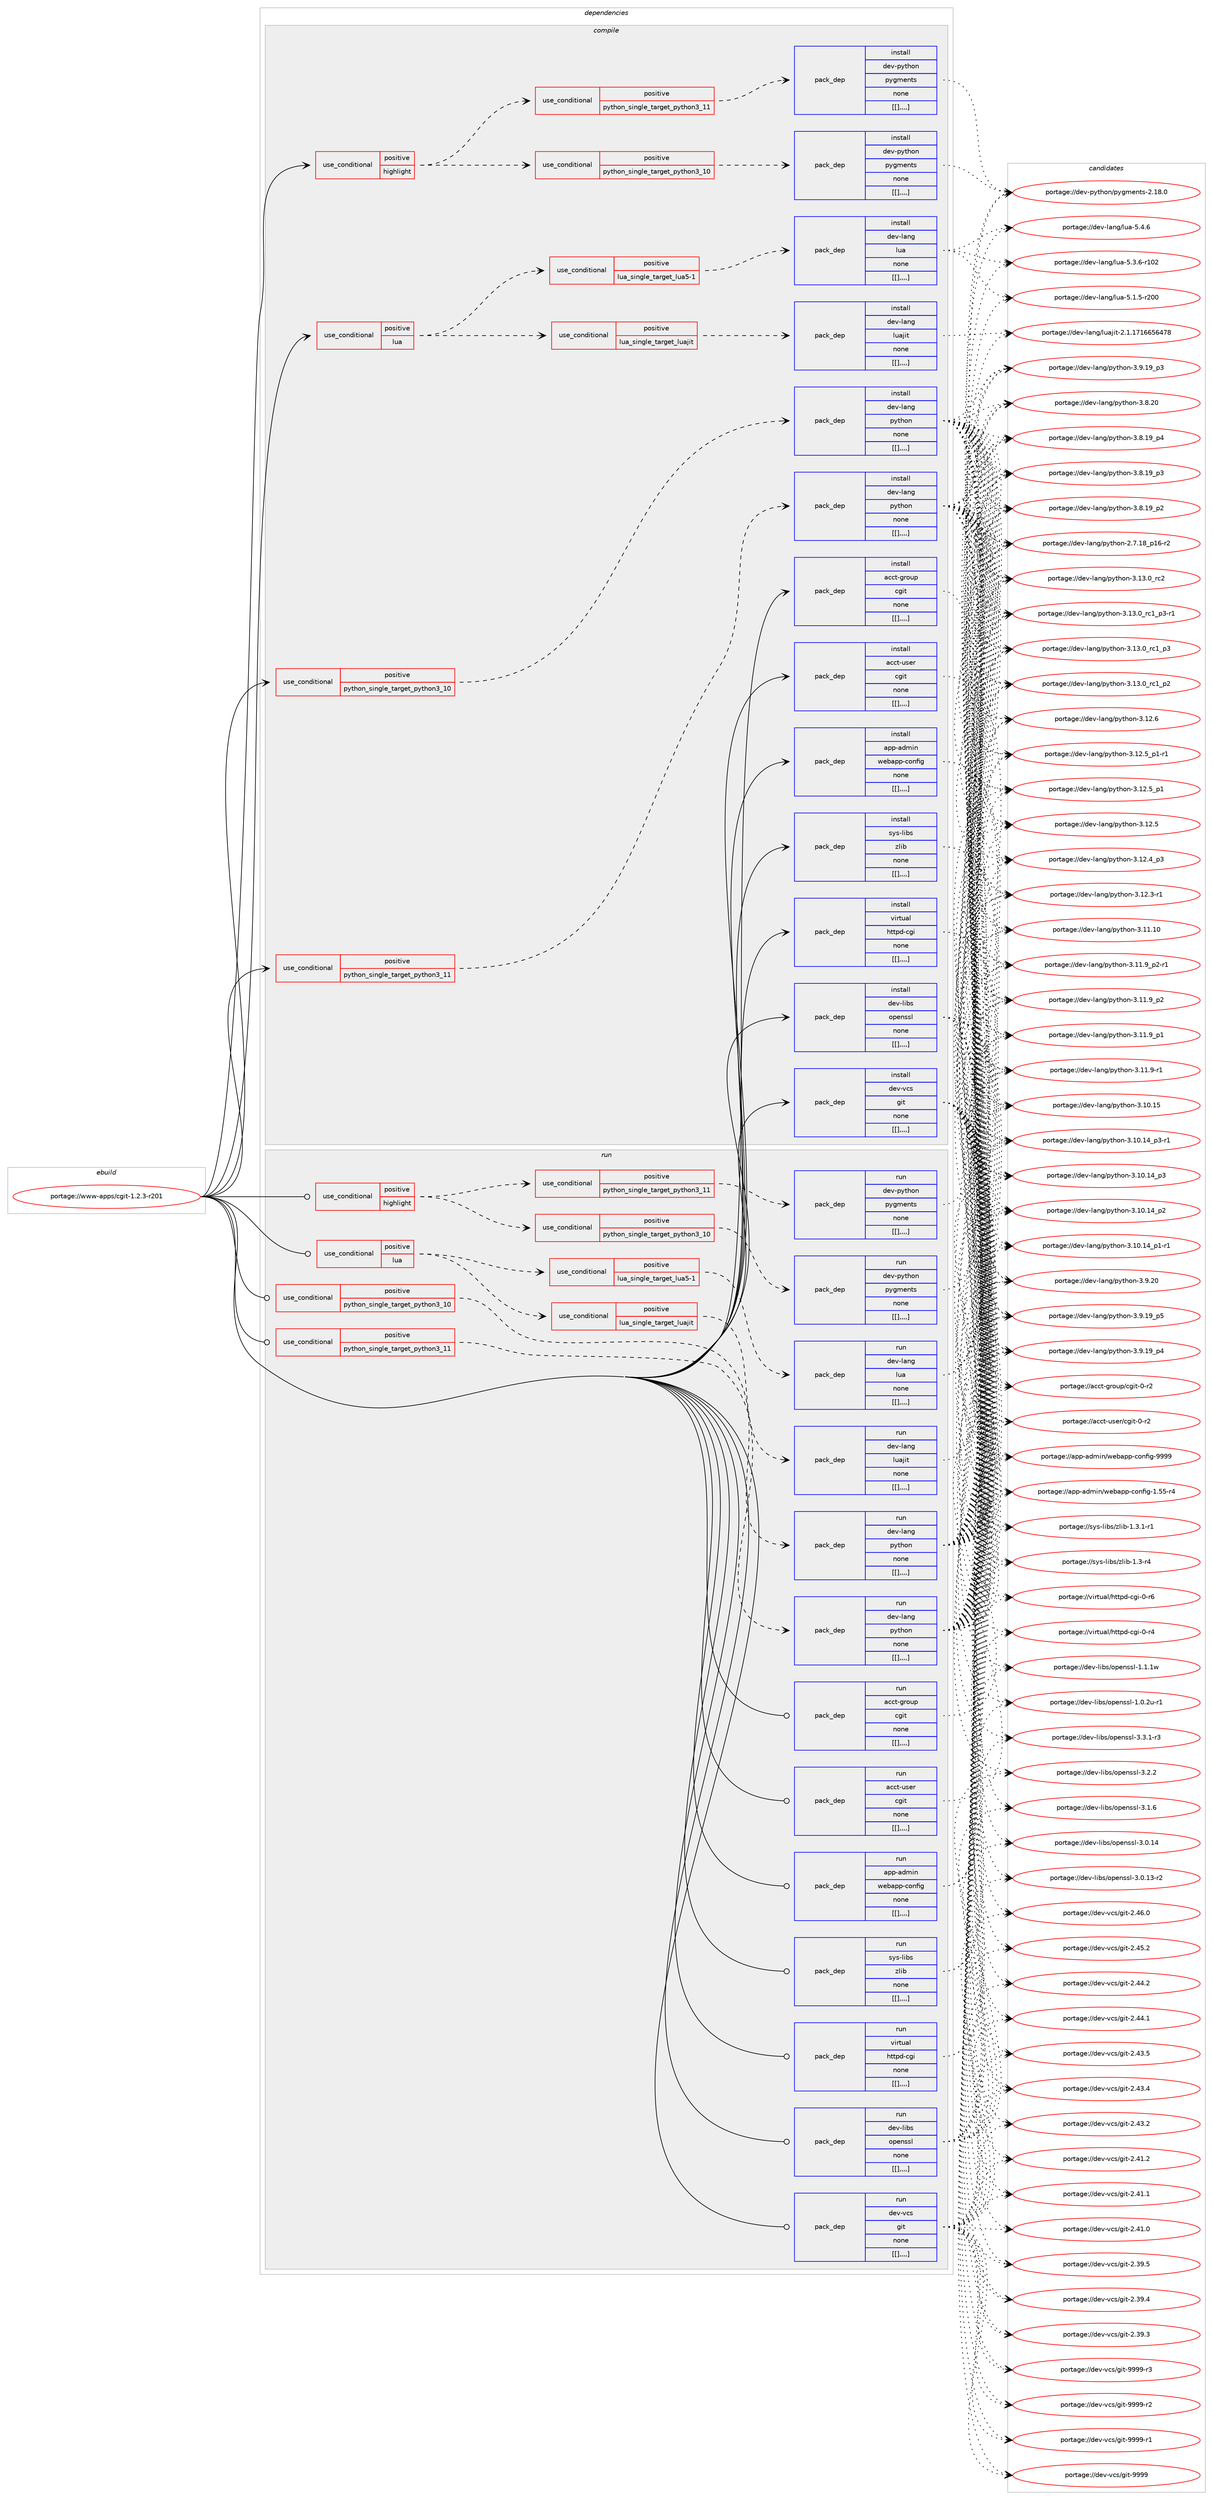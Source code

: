 digraph prolog {

# *************
# Graph options
# *************

newrank=true;
concentrate=true;
compound=true;
graph [rankdir=LR,fontname=Helvetica,fontsize=10,ranksep=1.5];#, ranksep=2.5, nodesep=0.2];
edge  [arrowhead=vee];
node  [fontname=Helvetica,fontsize=10];

# **********
# The ebuild
# **********

subgraph cluster_leftcol {
color=gray;
label=<<i>ebuild</i>>;
id [label="portage://www-apps/cgit-1.2.3-r201", color=red, width=4, href="../www-apps/cgit-1.2.3-r201.svg"];
}

# ****************
# The dependencies
# ****************

subgraph cluster_midcol {
color=gray;
label=<<i>dependencies</i>>;
subgraph cluster_compile {
fillcolor="#eeeeee";
style=filled;
label=<<i>compile</i>>;
subgraph cond123656 {
dependency464553 [label=<<TABLE BORDER="0" CELLBORDER="1" CELLSPACING="0" CELLPADDING="4"><TR><TD ROWSPAN="3" CELLPADDING="10">use_conditional</TD></TR><TR><TD>positive</TD></TR><TR><TD>highlight</TD></TR></TABLE>>, shape=none, color=red];
subgraph cond123657 {
dependency464554 [label=<<TABLE BORDER="0" CELLBORDER="1" CELLSPACING="0" CELLPADDING="4"><TR><TD ROWSPAN="3" CELLPADDING="10">use_conditional</TD></TR><TR><TD>positive</TD></TR><TR><TD>python_single_target_python3_10</TD></TR></TABLE>>, shape=none, color=red];
subgraph pack337523 {
dependency464555 [label=<<TABLE BORDER="0" CELLBORDER="1" CELLSPACING="0" CELLPADDING="4" WIDTH="220"><TR><TD ROWSPAN="6" CELLPADDING="30">pack_dep</TD></TR><TR><TD WIDTH="110">install</TD></TR><TR><TD>dev-python</TD></TR><TR><TD>pygments</TD></TR><TR><TD>none</TD></TR><TR><TD>[[],,,,]</TD></TR></TABLE>>, shape=none, color=blue];
}
dependency464554:e -> dependency464555:w [weight=20,style="dashed",arrowhead="vee"];
}
dependency464553:e -> dependency464554:w [weight=20,style="dashed",arrowhead="vee"];
subgraph cond123658 {
dependency464556 [label=<<TABLE BORDER="0" CELLBORDER="1" CELLSPACING="0" CELLPADDING="4"><TR><TD ROWSPAN="3" CELLPADDING="10">use_conditional</TD></TR><TR><TD>positive</TD></TR><TR><TD>python_single_target_python3_11</TD></TR></TABLE>>, shape=none, color=red];
subgraph pack337524 {
dependency464557 [label=<<TABLE BORDER="0" CELLBORDER="1" CELLSPACING="0" CELLPADDING="4" WIDTH="220"><TR><TD ROWSPAN="6" CELLPADDING="30">pack_dep</TD></TR><TR><TD WIDTH="110">install</TD></TR><TR><TD>dev-python</TD></TR><TR><TD>pygments</TD></TR><TR><TD>none</TD></TR><TR><TD>[[],,,,]</TD></TR></TABLE>>, shape=none, color=blue];
}
dependency464556:e -> dependency464557:w [weight=20,style="dashed",arrowhead="vee"];
}
dependency464553:e -> dependency464556:w [weight=20,style="dashed",arrowhead="vee"];
}
id:e -> dependency464553:w [weight=20,style="solid",arrowhead="vee"];
subgraph cond123659 {
dependency464558 [label=<<TABLE BORDER="0" CELLBORDER="1" CELLSPACING="0" CELLPADDING="4"><TR><TD ROWSPAN="3" CELLPADDING="10">use_conditional</TD></TR><TR><TD>positive</TD></TR><TR><TD>lua</TD></TR></TABLE>>, shape=none, color=red];
subgraph cond123660 {
dependency464559 [label=<<TABLE BORDER="0" CELLBORDER="1" CELLSPACING="0" CELLPADDING="4"><TR><TD ROWSPAN="3" CELLPADDING="10">use_conditional</TD></TR><TR><TD>positive</TD></TR><TR><TD>lua_single_target_luajit</TD></TR></TABLE>>, shape=none, color=red];
subgraph pack337525 {
dependency464560 [label=<<TABLE BORDER="0" CELLBORDER="1" CELLSPACING="0" CELLPADDING="4" WIDTH="220"><TR><TD ROWSPAN="6" CELLPADDING="30">pack_dep</TD></TR><TR><TD WIDTH="110">install</TD></TR><TR><TD>dev-lang</TD></TR><TR><TD>luajit</TD></TR><TR><TD>none</TD></TR><TR><TD>[[],,,,]</TD></TR></TABLE>>, shape=none, color=blue];
}
dependency464559:e -> dependency464560:w [weight=20,style="dashed",arrowhead="vee"];
}
dependency464558:e -> dependency464559:w [weight=20,style="dashed",arrowhead="vee"];
subgraph cond123661 {
dependency464561 [label=<<TABLE BORDER="0" CELLBORDER="1" CELLSPACING="0" CELLPADDING="4"><TR><TD ROWSPAN="3" CELLPADDING="10">use_conditional</TD></TR><TR><TD>positive</TD></TR><TR><TD>lua_single_target_lua5-1</TD></TR></TABLE>>, shape=none, color=red];
subgraph pack337526 {
dependency464562 [label=<<TABLE BORDER="0" CELLBORDER="1" CELLSPACING="0" CELLPADDING="4" WIDTH="220"><TR><TD ROWSPAN="6" CELLPADDING="30">pack_dep</TD></TR><TR><TD WIDTH="110">install</TD></TR><TR><TD>dev-lang</TD></TR><TR><TD>lua</TD></TR><TR><TD>none</TD></TR><TR><TD>[[],,,,]</TD></TR></TABLE>>, shape=none, color=blue];
}
dependency464561:e -> dependency464562:w [weight=20,style="dashed",arrowhead="vee"];
}
dependency464558:e -> dependency464561:w [weight=20,style="dashed",arrowhead="vee"];
}
id:e -> dependency464558:w [weight=20,style="solid",arrowhead="vee"];
subgraph cond123662 {
dependency464563 [label=<<TABLE BORDER="0" CELLBORDER="1" CELLSPACING="0" CELLPADDING="4"><TR><TD ROWSPAN="3" CELLPADDING="10">use_conditional</TD></TR><TR><TD>positive</TD></TR><TR><TD>python_single_target_python3_10</TD></TR></TABLE>>, shape=none, color=red];
subgraph pack337527 {
dependency464564 [label=<<TABLE BORDER="0" CELLBORDER="1" CELLSPACING="0" CELLPADDING="4" WIDTH="220"><TR><TD ROWSPAN="6" CELLPADDING="30">pack_dep</TD></TR><TR><TD WIDTH="110">install</TD></TR><TR><TD>dev-lang</TD></TR><TR><TD>python</TD></TR><TR><TD>none</TD></TR><TR><TD>[[],,,,]</TD></TR></TABLE>>, shape=none, color=blue];
}
dependency464563:e -> dependency464564:w [weight=20,style="dashed",arrowhead="vee"];
}
id:e -> dependency464563:w [weight=20,style="solid",arrowhead="vee"];
subgraph cond123663 {
dependency464565 [label=<<TABLE BORDER="0" CELLBORDER="1" CELLSPACING="0" CELLPADDING="4"><TR><TD ROWSPAN="3" CELLPADDING="10">use_conditional</TD></TR><TR><TD>positive</TD></TR><TR><TD>python_single_target_python3_11</TD></TR></TABLE>>, shape=none, color=red];
subgraph pack337528 {
dependency464566 [label=<<TABLE BORDER="0" CELLBORDER="1" CELLSPACING="0" CELLPADDING="4" WIDTH="220"><TR><TD ROWSPAN="6" CELLPADDING="30">pack_dep</TD></TR><TR><TD WIDTH="110">install</TD></TR><TR><TD>dev-lang</TD></TR><TR><TD>python</TD></TR><TR><TD>none</TD></TR><TR><TD>[[],,,,]</TD></TR></TABLE>>, shape=none, color=blue];
}
dependency464565:e -> dependency464566:w [weight=20,style="dashed",arrowhead="vee"];
}
id:e -> dependency464565:w [weight=20,style="solid",arrowhead="vee"];
subgraph pack337529 {
dependency464567 [label=<<TABLE BORDER="0" CELLBORDER="1" CELLSPACING="0" CELLPADDING="4" WIDTH="220"><TR><TD ROWSPAN="6" CELLPADDING="30">pack_dep</TD></TR><TR><TD WIDTH="110">install</TD></TR><TR><TD>acct-group</TD></TR><TR><TD>cgit</TD></TR><TR><TD>none</TD></TR><TR><TD>[[],,,,]</TD></TR></TABLE>>, shape=none, color=blue];
}
id:e -> dependency464567:w [weight=20,style="solid",arrowhead="vee"];
subgraph pack337530 {
dependency464568 [label=<<TABLE BORDER="0" CELLBORDER="1" CELLSPACING="0" CELLPADDING="4" WIDTH="220"><TR><TD ROWSPAN="6" CELLPADDING="30">pack_dep</TD></TR><TR><TD WIDTH="110">install</TD></TR><TR><TD>acct-user</TD></TR><TR><TD>cgit</TD></TR><TR><TD>none</TD></TR><TR><TD>[[],,,,]</TD></TR></TABLE>>, shape=none, color=blue];
}
id:e -> dependency464568:w [weight=20,style="solid",arrowhead="vee"];
subgraph pack337531 {
dependency464569 [label=<<TABLE BORDER="0" CELLBORDER="1" CELLSPACING="0" CELLPADDING="4" WIDTH="220"><TR><TD ROWSPAN="6" CELLPADDING="30">pack_dep</TD></TR><TR><TD WIDTH="110">install</TD></TR><TR><TD>app-admin</TD></TR><TR><TD>webapp-config</TD></TR><TR><TD>none</TD></TR><TR><TD>[[],,,,]</TD></TR></TABLE>>, shape=none, color=blue];
}
id:e -> dependency464569:w [weight=20,style="solid",arrowhead="vee"];
subgraph pack337532 {
dependency464570 [label=<<TABLE BORDER="0" CELLBORDER="1" CELLSPACING="0" CELLPADDING="4" WIDTH="220"><TR><TD ROWSPAN="6" CELLPADDING="30">pack_dep</TD></TR><TR><TD WIDTH="110">install</TD></TR><TR><TD>dev-libs</TD></TR><TR><TD>openssl</TD></TR><TR><TD>none</TD></TR><TR><TD>[[],,,,]</TD></TR></TABLE>>, shape=none, color=blue];
}
id:e -> dependency464570:w [weight=20,style="solid",arrowhead="vee"];
subgraph pack337533 {
dependency464571 [label=<<TABLE BORDER="0" CELLBORDER="1" CELLSPACING="0" CELLPADDING="4" WIDTH="220"><TR><TD ROWSPAN="6" CELLPADDING="30">pack_dep</TD></TR><TR><TD WIDTH="110">install</TD></TR><TR><TD>dev-vcs</TD></TR><TR><TD>git</TD></TR><TR><TD>none</TD></TR><TR><TD>[[],,,,]</TD></TR></TABLE>>, shape=none, color=blue];
}
id:e -> dependency464571:w [weight=20,style="solid",arrowhead="vee"];
subgraph pack337534 {
dependency464572 [label=<<TABLE BORDER="0" CELLBORDER="1" CELLSPACING="0" CELLPADDING="4" WIDTH="220"><TR><TD ROWSPAN="6" CELLPADDING="30">pack_dep</TD></TR><TR><TD WIDTH="110">install</TD></TR><TR><TD>sys-libs</TD></TR><TR><TD>zlib</TD></TR><TR><TD>none</TD></TR><TR><TD>[[],,,,]</TD></TR></TABLE>>, shape=none, color=blue];
}
id:e -> dependency464572:w [weight=20,style="solid",arrowhead="vee"];
subgraph pack337535 {
dependency464573 [label=<<TABLE BORDER="0" CELLBORDER="1" CELLSPACING="0" CELLPADDING="4" WIDTH="220"><TR><TD ROWSPAN="6" CELLPADDING="30">pack_dep</TD></TR><TR><TD WIDTH="110">install</TD></TR><TR><TD>virtual</TD></TR><TR><TD>httpd-cgi</TD></TR><TR><TD>none</TD></TR><TR><TD>[[],,,,]</TD></TR></TABLE>>, shape=none, color=blue];
}
id:e -> dependency464573:w [weight=20,style="solid",arrowhead="vee"];
}
subgraph cluster_compileandrun {
fillcolor="#eeeeee";
style=filled;
label=<<i>compile and run</i>>;
}
subgraph cluster_run {
fillcolor="#eeeeee";
style=filled;
label=<<i>run</i>>;
subgraph cond123664 {
dependency464574 [label=<<TABLE BORDER="0" CELLBORDER="1" CELLSPACING="0" CELLPADDING="4"><TR><TD ROWSPAN="3" CELLPADDING="10">use_conditional</TD></TR><TR><TD>positive</TD></TR><TR><TD>highlight</TD></TR></TABLE>>, shape=none, color=red];
subgraph cond123665 {
dependency464575 [label=<<TABLE BORDER="0" CELLBORDER="1" CELLSPACING="0" CELLPADDING="4"><TR><TD ROWSPAN="3" CELLPADDING="10">use_conditional</TD></TR><TR><TD>positive</TD></TR><TR><TD>python_single_target_python3_10</TD></TR></TABLE>>, shape=none, color=red];
subgraph pack337536 {
dependency464576 [label=<<TABLE BORDER="0" CELLBORDER="1" CELLSPACING="0" CELLPADDING="4" WIDTH="220"><TR><TD ROWSPAN="6" CELLPADDING="30">pack_dep</TD></TR><TR><TD WIDTH="110">run</TD></TR><TR><TD>dev-python</TD></TR><TR><TD>pygments</TD></TR><TR><TD>none</TD></TR><TR><TD>[[],,,,]</TD></TR></TABLE>>, shape=none, color=blue];
}
dependency464575:e -> dependency464576:w [weight=20,style="dashed",arrowhead="vee"];
}
dependency464574:e -> dependency464575:w [weight=20,style="dashed",arrowhead="vee"];
subgraph cond123666 {
dependency464577 [label=<<TABLE BORDER="0" CELLBORDER="1" CELLSPACING="0" CELLPADDING="4"><TR><TD ROWSPAN="3" CELLPADDING="10">use_conditional</TD></TR><TR><TD>positive</TD></TR><TR><TD>python_single_target_python3_11</TD></TR></TABLE>>, shape=none, color=red];
subgraph pack337537 {
dependency464578 [label=<<TABLE BORDER="0" CELLBORDER="1" CELLSPACING="0" CELLPADDING="4" WIDTH="220"><TR><TD ROWSPAN="6" CELLPADDING="30">pack_dep</TD></TR><TR><TD WIDTH="110">run</TD></TR><TR><TD>dev-python</TD></TR><TR><TD>pygments</TD></TR><TR><TD>none</TD></TR><TR><TD>[[],,,,]</TD></TR></TABLE>>, shape=none, color=blue];
}
dependency464577:e -> dependency464578:w [weight=20,style="dashed",arrowhead="vee"];
}
dependency464574:e -> dependency464577:w [weight=20,style="dashed",arrowhead="vee"];
}
id:e -> dependency464574:w [weight=20,style="solid",arrowhead="odot"];
subgraph cond123667 {
dependency464579 [label=<<TABLE BORDER="0" CELLBORDER="1" CELLSPACING="0" CELLPADDING="4"><TR><TD ROWSPAN="3" CELLPADDING="10">use_conditional</TD></TR><TR><TD>positive</TD></TR><TR><TD>lua</TD></TR></TABLE>>, shape=none, color=red];
subgraph cond123668 {
dependency464580 [label=<<TABLE BORDER="0" CELLBORDER="1" CELLSPACING="0" CELLPADDING="4"><TR><TD ROWSPAN="3" CELLPADDING="10">use_conditional</TD></TR><TR><TD>positive</TD></TR><TR><TD>lua_single_target_luajit</TD></TR></TABLE>>, shape=none, color=red];
subgraph pack337538 {
dependency464581 [label=<<TABLE BORDER="0" CELLBORDER="1" CELLSPACING="0" CELLPADDING="4" WIDTH="220"><TR><TD ROWSPAN="6" CELLPADDING="30">pack_dep</TD></TR><TR><TD WIDTH="110">run</TD></TR><TR><TD>dev-lang</TD></TR><TR><TD>luajit</TD></TR><TR><TD>none</TD></TR><TR><TD>[[],,,,]</TD></TR></TABLE>>, shape=none, color=blue];
}
dependency464580:e -> dependency464581:w [weight=20,style="dashed",arrowhead="vee"];
}
dependency464579:e -> dependency464580:w [weight=20,style="dashed",arrowhead="vee"];
subgraph cond123669 {
dependency464582 [label=<<TABLE BORDER="0" CELLBORDER="1" CELLSPACING="0" CELLPADDING="4"><TR><TD ROWSPAN="3" CELLPADDING="10">use_conditional</TD></TR><TR><TD>positive</TD></TR><TR><TD>lua_single_target_lua5-1</TD></TR></TABLE>>, shape=none, color=red];
subgraph pack337539 {
dependency464583 [label=<<TABLE BORDER="0" CELLBORDER="1" CELLSPACING="0" CELLPADDING="4" WIDTH="220"><TR><TD ROWSPAN="6" CELLPADDING="30">pack_dep</TD></TR><TR><TD WIDTH="110">run</TD></TR><TR><TD>dev-lang</TD></TR><TR><TD>lua</TD></TR><TR><TD>none</TD></TR><TR><TD>[[],,,,]</TD></TR></TABLE>>, shape=none, color=blue];
}
dependency464582:e -> dependency464583:w [weight=20,style="dashed",arrowhead="vee"];
}
dependency464579:e -> dependency464582:w [weight=20,style="dashed",arrowhead="vee"];
}
id:e -> dependency464579:w [weight=20,style="solid",arrowhead="odot"];
subgraph cond123670 {
dependency464584 [label=<<TABLE BORDER="0" CELLBORDER="1" CELLSPACING="0" CELLPADDING="4"><TR><TD ROWSPAN="3" CELLPADDING="10">use_conditional</TD></TR><TR><TD>positive</TD></TR><TR><TD>python_single_target_python3_10</TD></TR></TABLE>>, shape=none, color=red];
subgraph pack337540 {
dependency464585 [label=<<TABLE BORDER="0" CELLBORDER="1" CELLSPACING="0" CELLPADDING="4" WIDTH="220"><TR><TD ROWSPAN="6" CELLPADDING="30">pack_dep</TD></TR><TR><TD WIDTH="110">run</TD></TR><TR><TD>dev-lang</TD></TR><TR><TD>python</TD></TR><TR><TD>none</TD></TR><TR><TD>[[],,,,]</TD></TR></TABLE>>, shape=none, color=blue];
}
dependency464584:e -> dependency464585:w [weight=20,style="dashed",arrowhead="vee"];
}
id:e -> dependency464584:w [weight=20,style="solid",arrowhead="odot"];
subgraph cond123671 {
dependency464586 [label=<<TABLE BORDER="0" CELLBORDER="1" CELLSPACING="0" CELLPADDING="4"><TR><TD ROWSPAN="3" CELLPADDING="10">use_conditional</TD></TR><TR><TD>positive</TD></TR><TR><TD>python_single_target_python3_11</TD></TR></TABLE>>, shape=none, color=red];
subgraph pack337541 {
dependency464587 [label=<<TABLE BORDER="0" CELLBORDER="1" CELLSPACING="0" CELLPADDING="4" WIDTH="220"><TR><TD ROWSPAN="6" CELLPADDING="30">pack_dep</TD></TR><TR><TD WIDTH="110">run</TD></TR><TR><TD>dev-lang</TD></TR><TR><TD>python</TD></TR><TR><TD>none</TD></TR><TR><TD>[[],,,,]</TD></TR></TABLE>>, shape=none, color=blue];
}
dependency464586:e -> dependency464587:w [weight=20,style="dashed",arrowhead="vee"];
}
id:e -> dependency464586:w [weight=20,style="solid",arrowhead="odot"];
subgraph pack337542 {
dependency464588 [label=<<TABLE BORDER="0" CELLBORDER="1" CELLSPACING="0" CELLPADDING="4" WIDTH="220"><TR><TD ROWSPAN="6" CELLPADDING="30">pack_dep</TD></TR><TR><TD WIDTH="110">run</TD></TR><TR><TD>acct-group</TD></TR><TR><TD>cgit</TD></TR><TR><TD>none</TD></TR><TR><TD>[[],,,,]</TD></TR></TABLE>>, shape=none, color=blue];
}
id:e -> dependency464588:w [weight=20,style="solid",arrowhead="odot"];
subgraph pack337543 {
dependency464589 [label=<<TABLE BORDER="0" CELLBORDER="1" CELLSPACING="0" CELLPADDING="4" WIDTH="220"><TR><TD ROWSPAN="6" CELLPADDING="30">pack_dep</TD></TR><TR><TD WIDTH="110">run</TD></TR><TR><TD>acct-user</TD></TR><TR><TD>cgit</TD></TR><TR><TD>none</TD></TR><TR><TD>[[],,,,]</TD></TR></TABLE>>, shape=none, color=blue];
}
id:e -> dependency464589:w [weight=20,style="solid",arrowhead="odot"];
subgraph pack337544 {
dependency464590 [label=<<TABLE BORDER="0" CELLBORDER="1" CELLSPACING="0" CELLPADDING="4" WIDTH="220"><TR><TD ROWSPAN="6" CELLPADDING="30">pack_dep</TD></TR><TR><TD WIDTH="110">run</TD></TR><TR><TD>app-admin</TD></TR><TR><TD>webapp-config</TD></TR><TR><TD>none</TD></TR><TR><TD>[[],,,,]</TD></TR></TABLE>>, shape=none, color=blue];
}
id:e -> dependency464590:w [weight=20,style="solid",arrowhead="odot"];
subgraph pack337545 {
dependency464591 [label=<<TABLE BORDER="0" CELLBORDER="1" CELLSPACING="0" CELLPADDING="4" WIDTH="220"><TR><TD ROWSPAN="6" CELLPADDING="30">pack_dep</TD></TR><TR><TD WIDTH="110">run</TD></TR><TR><TD>dev-libs</TD></TR><TR><TD>openssl</TD></TR><TR><TD>none</TD></TR><TR><TD>[[],,,,]</TD></TR></TABLE>>, shape=none, color=blue];
}
id:e -> dependency464591:w [weight=20,style="solid",arrowhead="odot"];
subgraph pack337546 {
dependency464592 [label=<<TABLE BORDER="0" CELLBORDER="1" CELLSPACING="0" CELLPADDING="4" WIDTH="220"><TR><TD ROWSPAN="6" CELLPADDING="30">pack_dep</TD></TR><TR><TD WIDTH="110">run</TD></TR><TR><TD>dev-vcs</TD></TR><TR><TD>git</TD></TR><TR><TD>none</TD></TR><TR><TD>[[],,,,]</TD></TR></TABLE>>, shape=none, color=blue];
}
id:e -> dependency464592:w [weight=20,style="solid",arrowhead="odot"];
subgraph pack337547 {
dependency464593 [label=<<TABLE BORDER="0" CELLBORDER="1" CELLSPACING="0" CELLPADDING="4" WIDTH="220"><TR><TD ROWSPAN="6" CELLPADDING="30">pack_dep</TD></TR><TR><TD WIDTH="110">run</TD></TR><TR><TD>sys-libs</TD></TR><TR><TD>zlib</TD></TR><TR><TD>none</TD></TR><TR><TD>[[],,,,]</TD></TR></TABLE>>, shape=none, color=blue];
}
id:e -> dependency464593:w [weight=20,style="solid",arrowhead="odot"];
subgraph pack337548 {
dependency464594 [label=<<TABLE BORDER="0" CELLBORDER="1" CELLSPACING="0" CELLPADDING="4" WIDTH="220"><TR><TD ROWSPAN="6" CELLPADDING="30">pack_dep</TD></TR><TR><TD WIDTH="110">run</TD></TR><TR><TD>virtual</TD></TR><TR><TD>httpd-cgi</TD></TR><TR><TD>none</TD></TR><TR><TD>[[],,,,]</TD></TR></TABLE>>, shape=none, color=blue];
}
id:e -> dependency464594:w [weight=20,style="solid",arrowhead="odot"];
}
}

# **************
# The candidates
# **************

subgraph cluster_choices {
rank=same;
color=gray;
label=<<i>candidates</i>>;

subgraph choice337523 {
color=black;
nodesep=1;
choice100101118451121211161041111104711212110310910111011611545504649564648 [label="portage://dev-python/pygments-2.18.0", color=red, width=4,href="../dev-python/pygments-2.18.0.svg"];
dependency464555:e -> choice100101118451121211161041111104711212110310910111011611545504649564648:w [style=dotted,weight="100"];
}
subgraph choice337524 {
color=black;
nodesep=1;
choice100101118451121211161041111104711212110310910111011611545504649564648 [label="portage://dev-python/pygments-2.18.0", color=red, width=4,href="../dev-python/pygments-2.18.0.svg"];
dependency464557:e -> choice100101118451121211161041111104711212110310910111011611545504649564648:w [style=dotted,weight="100"];
}
subgraph choice337525 {
color=black;
nodesep=1;
choice10010111845108971101034710811797106105116455046494649554954545354525556 [label="portage://dev-lang/luajit-2.1.1716656478", color=red, width=4,href="../dev-lang/luajit-2.1.1716656478.svg"];
dependency464560:e -> choice10010111845108971101034710811797106105116455046494649554954545354525556:w [style=dotted,weight="100"];
}
subgraph choice337526 {
color=black;
nodesep=1;
choice10010111845108971101034710811797455346524654 [label="portage://dev-lang/lua-5.4.6", color=red, width=4,href="../dev-lang/lua-5.4.6.svg"];
choice1001011184510897110103471081179745534651465445114494850 [label="portage://dev-lang/lua-5.3.6-r102", color=red, width=4,href="../dev-lang/lua-5.3.6-r102.svg"];
choice1001011184510897110103471081179745534649465345114504848 [label="portage://dev-lang/lua-5.1.5-r200", color=red, width=4,href="../dev-lang/lua-5.1.5-r200.svg"];
dependency464562:e -> choice10010111845108971101034710811797455346524654:w [style=dotted,weight="100"];
dependency464562:e -> choice1001011184510897110103471081179745534651465445114494850:w [style=dotted,weight="100"];
dependency464562:e -> choice1001011184510897110103471081179745534649465345114504848:w [style=dotted,weight="100"];
}
subgraph choice337527 {
color=black;
nodesep=1;
choice10010111845108971101034711212111610411111045514649514648951149950 [label="portage://dev-lang/python-3.13.0_rc2", color=red, width=4,href="../dev-lang/python-3.13.0_rc2.svg"];
choice1001011184510897110103471121211161041111104551464951464895114994995112514511449 [label="portage://dev-lang/python-3.13.0_rc1_p3-r1", color=red, width=4,href="../dev-lang/python-3.13.0_rc1_p3-r1.svg"];
choice100101118451089711010347112121116104111110455146495146489511499499511251 [label="portage://dev-lang/python-3.13.0_rc1_p3", color=red, width=4,href="../dev-lang/python-3.13.0_rc1_p3.svg"];
choice100101118451089711010347112121116104111110455146495146489511499499511250 [label="portage://dev-lang/python-3.13.0_rc1_p2", color=red, width=4,href="../dev-lang/python-3.13.0_rc1_p2.svg"];
choice10010111845108971101034711212111610411111045514649504654 [label="portage://dev-lang/python-3.12.6", color=red, width=4,href="../dev-lang/python-3.12.6.svg"];
choice1001011184510897110103471121211161041111104551464950465395112494511449 [label="portage://dev-lang/python-3.12.5_p1-r1", color=red, width=4,href="../dev-lang/python-3.12.5_p1-r1.svg"];
choice100101118451089711010347112121116104111110455146495046539511249 [label="portage://dev-lang/python-3.12.5_p1", color=red, width=4,href="../dev-lang/python-3.12.5_p1.svg"];
choice10010111845108971101034711212111610411111045514649504653 [label="portage://dev-lang/python-3.12.5", color=red, width=4,href="../dev-lang/python-3.12.5.svg"];
choice100101118451089711010347112121116104111110455146495046529511251 [label="portage://dev-lang/python-3.12.4_p3", color=red, width=4,href="../dev-lang/python-3.12.4_p3.svg"];
choice100101118451089711010347112121116104111110455146495046514511449 [label="portage://dev-lang/python-3.12.3-r1", color=red, width=4,href="../dev-lang/python-3.12.3-r1.svg"];
choice1001011184510897110103471121211161041111104551464949464948 [label="portage://dev-lang/python-3.11.10", color=red, width=4,href="../dev-lang/python-3.11.10.svg"];
choice1001011184510897110103471121211161041111104551464949465795112504511449 [label="portage://dev-lang/python-3.11.9_p2-r1", color=red, width=4,href="../dev-lang/python-3.11.9_p2-r1.svg"];
choice100101118451089711010347112121116104111110455146494946579511250 [label="portage://dev-lang/python-3.11.9_p2", color=red, width=4,href="../dev-lang/python-3.11.9_p2.svg"];
choice100101118451089711010347112121116104111110455146494946579511249 [label="portage://dev-lang/python-3.11.9_p1", color=red, width=4,href="../dev-lang/python-3.11.9_p1.svg"];
choice100101118451089711010347112121116104111110455146494946574511449 [label="portage://dev-lang/python-3.11.9-r1", color=red, width=4,href="../dev-lang/python-3.11.9-r1.svg"];
choice1001011184510897110103471121211161041111104551464948464953 [label="portage://dev-lang/python-3.10.15", color=red, width=4,href="../dev-lang/python-3.10.15.svg"];
choice100101118451089711010347112121116104111110455146494846495295112514511449 [label="portage://dev-lang/python-3.10.14_p3-r1", color=red, width=4,href="../dev-lang/python-3.10.14_p3-r1.svg"];
choice10010111845108971101034711212111610411111045514649484649529511251 [label="portage://dev-lang/python-3.10.14_p3", color=red, width=4,href="../dev-lang/python-3.10.14_p3.svg"];
choice10010111845108971101034711212111610411111045514649484649529511250 [label="portage://dev-lang/python-3.10.14_p2", color=red, width=4,href="../dev-lang/python-3.10.14_p2.svg"];
choice100101118451089711010347112121116104111110455146494846495295112494511449 [label="portage://dev-lang/python-3.10.14_p1-r1", color=red, width=4,href="../dev-lang/python-3.10.14_p1-r1.svg"];
choice10010111845108971101034711212111610411111045514657465048 [label="portage://dev-lang/python-3.9.20", color=red, width=4,href="../dev-lang/python-3.9.20.svg"];
choice100101118451089711010347112121116104111110455146574649579511253 [label="portage://dev-lang/python-3.9.19_p5", color=red, width=4,href="../dev-lang/python-3.9.19_p5.svg"];
choice100101118451089711010347112121116104111110455146574649579511252 [label="portage://dev-lang/python-3.9.19_p4", color=red, width=4,href="../dev-lang/python-3.9.19_p4.svg"];
choice100101118451089711010347112121116104111110455146574649579511251 [label="portage://dev-lang/python-3.9.19_p3", color=red, width=4,href="../dev-lang/python-3.9.19_p3.svg"];
choice10010111845108971101034711212111610411111045514656465048 [label="portage://dev-lang/python-3.8.20", color=red, width=4,href="../dev-lang/python-3.8.20.svg"];
choice100101118451089711010347112121116104111110455146564649579511252 [label="portage://dev-lang/python-3.8.19_p4", color=red, width=4,href="../dev-lang/python-3.8.19_p4.svg"];
choice100101118451089711010347112121116104111110455146564649579511251 [label="portage://dev-lang/python-3.8.19_p3", color=red, width=4,href="../dev-lang/python-3.8.19_p3.svg"];
choice100101118451089711010347112121116104111110455146564649579511250 [label="portage://dev-lang/python-3.8.19_p2", color=red, width=4,href="../dev-lang/python-3.8.19_p2.svg"];
choice100101118451089711010347112121116104111110455046554649569511249544511450 [label="portage://dev-lang/python-2.7.18_p16-r2", color=red, width=4,href="../dev-lang/python-2.7.18_p16-r2.svg"];
dependency464564:e -> choice10010111845108971101034711212111610411111045514649514648951149950:w [style=dotted,weight="100"];
dependency464564:e -> choice1001011184510897110103471121211161041111104551464951464895114994995112514511449:w [style=dotted,weight="100"];
dependency464564:e -> choice100101118451089711010347112121116104111110455146495146489511499499511251:w [style=dotted,weight="100"];
dependency464564:e -> choice100101118451089711010347112121116104111110455146495146489511499499511250:w [style=dotted,weight="100"];
dependency464564:e -> choice10010111845108971101034711212111610411111045514649504654:w [style=dotted,weight="100"];
dependency464564:e -> choice1001011184510897110103471121211161041111104551464950465395112494511449:w [style=dotted,weight="100"];
dependency464564:e -> choice100101118451089711010347112121116104111110455146495046539511249:w [style=dotted,weight="100"];
dependency464564:e -> choice10010111845108971101034711212111610411111045514649504653:w [style=dotted,weight="100"];
dependency464564:e -> choice100101118451089711010347112121116104111110455146495046529511251:w [style=dotted,weight="100"];
dependency464564:e -> choice100101118451089711010347112121116104111110455146495046514511449:w [style=dotted,weight="100"];
dependency464564:e -> choice1001011184510897110103471121211161041111104551464949464948:w [style=dotted,weight="100"];
dependency464564:e -> choice1001011184510897110103471121211161041111104551464949465795112504511449:w [style=dotted,weight="100"];
dependency464564:e -> choice100101118451089711010347112121116104111110455146494946579511250:w [style=dotted,weight="100"];
dependency464564:e -> choice100101118451089711010347112121116104111110455146494946579511249:w [style=dotted,weight="100"];
dependency464564:e -> choice100101118451089711010347112121116104111110455146494946574511449:w [style=dotted,weight="100"];
dependency464564:e -> choice1001011184510897110103471121211161041111104551464948464953:w [style=dotted,weight="100"];
dependency464564:e -> choice100101118451089711010347112121116104111110455146494846495295112514511449:w [style=dotted,weight="100"];
dependency464564:e -> choice10010111845108971101034711212111610411111045514649484649529511251:w [style=dotted,weight="100"];
dependency464564:e -> choice10010111845108971101034711212111610411111045514649484649529511250:w [style=dotted,weight="100"];
dependency464564:e -> choice100101118451089711010347112121116104111110455146494846495295112494511449:w [style=dotted,weight="100"];
dependency464564:e -> choice10010111845108971101034711212111610411111045514657465048:w [style=dotted,weight="100"];
dependency464564:e -> choice100101118451089711010347112121116104111110455146574649579511253:w [style=dotted,weight="100"];
dependency464564:e -> choice100101118451089711010347112121116104111110455146574649579511252:w [style=dotted,weight="100"];
dependency464564:e -> choice100101118451089711010347112121116104111110455146574649579511251:w [style=dotted,weight="100"];
dependency464564:e -> choice10010111845108971101034711212111610411111045514656465048:w [style=dotted,weight="100"];
dependency464564:e -> choice100101118451089711010347112121116104111110455146564649579511252:w [style=dotted,weight="100"];
dependency464564:e -> choice100101118451089711010347112121116104111110455146564649579511251:w [style=dotted,weight="100"];
dependency464564:e -> choice100101118451089711010347112121116104111110455146564649579511250:w [style=dotted,weight="100"];
dependency464564:e -> choice100101118451089711010347112121116104111110455046554649569511249544511450:w [style=dotted,weight="100"];
}
subgraph choice337528 {
color=black;
nodesep=1;
choice10010111845108971101034711212111610411111045514649514648951149950 [label="portage://dev-lang/python-3.13.0_rc2", color=red, width=4,href="../dev-lang/python-3.13.0_rc2.svg"];
choice1001011184510897110103471121211161041111104551464951464895114994995112514511449 [label="portage://dev-lang/python-3.13.0_rc1_p3-r1", color=red, width=4,href="../dev-lang/python-3.13.0_rc1_p3-r1.svg"];
choice100101118451089711010347112121116104111110455146495146489511499499511251 [label="portage://dev-lang/python-3.13.0_rc1_p3", color=red, width=4,href="../dev-lang/python-3.13.0_rc1_p3.svg"];
choice100101118451089711010347112121116104111110455146495146489511499499511250 [label="portage://dev-lang/python-3.13.0_rc1_p2", color=red, width=4,href="../dev-lang/python-3.13.0_rc1_p2.svg"];
choice10010111845108971101034711212111610411111045514649504654 [label="portage://dev-lang/python-3.12.6", color=red, width=4,href="../dev-lang/python-3.12.6.svg"];
choice1001011184510897110103471121211161041111104551464950465395112494511449 [label="portage://dev-lang/python-3.12.5_p1-r1", color=red, width=4,href="../dev-lang/python-3.12.5_p1-r1.svg"];
choice100101118451089711010347112121116104111110455146495046539511249 [label="portage://dev-lang/python-3.12.5_p1", color=red, width=4,href="../dev-lang/python-3.12.5_p1.svg"];
choice10010111845108971101034711212111610411111045514649504653 [label="portage://dev-lang/python-3.12.5", color=red, width=4,href="../dev-lang/python-3.12.5.svg"];
choice100101118451089711010347112121116104111110455146495046529511251 [label="portage://dev-lang/python-3.12.4_p3", color=red, width=4,href="../dev-lang/python-3.12.4_p3.svg"];
choice100101118451089711010347112121116104111110455146495046514511449 [label="portage://dev-lang/python-3.12.3-r1", color=red, width=4,href="../dev-lang/python-3.12.3-r1.svg"];
choice1001011184510897110103471121211161041111104551464949464948 [label="portage://dev-lang/python-3.11.10", color=red, width=4,href="../dev-lang/python-3.11.10.svg"];
choice1001011184510897110103471121211161041111104551464949465795112504511449 [label="portage://dev-lang/python-3.11.9_p2-r1", color=red, width=4,href="../dev-lang/python-3.11.9_p2-r1.svg"];
choice100101118451089711010347112121116104111110455146494946579511250 [label="portage://dev-lang/python-3.11.9_p2", color=red, width=4,href="../dev-lang/python-3.11.9_p2.svg"];
choice100101118451089711010347112121116104111110455146494946579511249 [label="portage://dev-lang/python-3.11.9_p1", color=red, width=4,href="../dev-lang/python-3.11.9_p1.svg"];
choice100101118451089711010347112121116104111110455146494946574511449 [label="portage://dev-lang/python-3.11.9-r1", color=red, width=4,href="../dev-lang/python-3.11.9-r1.svg"];
choice1001011184510897110103471121211161041111104551464948464953 [label="portage://dev-lang/python-3.10.15", color=red, width=4,href="../dev-lang/python-3.10.15.svg"];
choice100101118451089711010347112121116104111110455146494846495295112514511449 [label="portage://dev-lang/python-3.10.14_p3-r1", color=red, width=4,href="../dev-lang/python-3.10.14_p3-r1.svg"];
choice10010111845108971101034711212111610411111045514649484649529511251 [label="portage://dev-lang/python-3.10.14_p3", color=red, width=4,href="../dev-lang/python-3.10.14_p3.svg"];
choice10010111845108971101034711212111610411111045514649484649529511250 [label="portage://dev-lang/python-3.10.14_p2", color=red, width=4,href="../dev-lang/python-3.10.14_p2.svg"];
choice100101118451089711010347112121116104111110455146494846495295112494511449 [label="portage://dev-lang/python-3.10.14_p1-r1", color=red, width=4,href="../dev-lang/python-3.10.14_p1-r1.svg"];
choice10010111845108971101034711212111610411111045514657465048 [label="portage://dev-lang/python-3.9.20", color=red, width=4,href="../dev-lang/python-3.9.20.svg"];
choice100101118451089711010347112121116104111110455146574649579511253 [label="portage://dev-lang/python-3.9.19_p5", color=red, width=4,href="../dev-lang/python-3.9.19_p5.svg"];
choice100101118451089711010347112121116104111110455146574649579511252 [label="portage://dev-lang/python-3.9.19_p4", color=red, width=4,href="../dev-lang/python-3.9.19_p4.svg"];
choice100101118451089711010347112121116104111110455146574649579511251 [label="portage://dev-lang/python-3.9.19_p3", color=red, width=4,href="../dev-lang/python-3.9.19_p3.svg"];
choice10010111845108971101034711212111610411111045514656465048 [label="portage://dev-lang/python-3.8.20", color=red, width=4,href="../dev-lang/python-3.8.20.svg"];
choice100101118451089711010347112121116104111110455146564649579511252 [label="portage://dev-lang/python-3.8.19_p4", color=red, width=4,href="../dev-lang/python-3.8.19_p4.svg"];
choice100101118451089711010347112121116104111110455146564649579511251 [label="portage://dev-lang/python-3.8.19_p3", color=red, width=4,href="../dev-lang/python-3.8.19_p3.svg"];
choice100101118451089711010347112121116104111110455146564649579511250 [label="portage://dev-lang/python-3.8.19_p2", color=red, width=4,href="../dev-lang/python-3.8.19_p2.svg"];
choice100101118451089711010347112121116104111110455046554649569511249544511450 [label="portage://dev-lang/python-2.7.18_p16-r2", color=red, width=4,href="../dev-lang/python-2.7.18_p16-r2.svg"];
dependency464566:e -> choice10010111845108971101034711212111610411111045514649514648951149950:w [style=dotted,weight="100"];
dependency464566:e -> choice1001011184510897110103471121211161041111104551464951464895114994995112514511449:w [style=dotted,weight="100"];
dependency464566:e -> choice100101118451089711010347112121116104111110455146495146489511499499511251:w [style=dotted,weight="100"];
dependency464566:e -> choice100101118451089711010347112121116104111110455146495146489511499499511250:w [style=dotted,weight="100"];
dependency464566:e -> choice10010111845108971101034711212111610411111045514649504654:w [style=dotted,weight="100"];
dependency464566:e -> choice1001011184510897110103471121211161041111104551464950465395112494511449:w [style=dotted,weight="100"];
dependency464566:e -> choice100101118451089711010347112121116104111110455146495046539511249:w [style=dotted,weight="100"];
dependency464566:e -> choice10010111845108971101034711212111610411111045514649504653:w [style=dotted,weight="100"];
dependency464566:e -> choice100101118451089711010347112121116104111110455146495046529511251:w [style=dotted,weight="100"];
dependency464566:e -> choice100101118451089711010347112121116104111110455146495046514511449:w [style=dotted,weight="100"];
dependency464566:e -> choice1001011184510897110103471121211161041111104551464949464948:w [style=dotted,weight="100"];
dependency464566:e -> choice1001011184510897110103471121211161041111104551464949465795112504511449:w [style=dotted,weight="100"];
dependency464566:e -> choice100101118451089711010347112121116104111110455146494946579511250:w [style=dotted,weight="100"];
dependency464566:e -> choice100101118451089711010347112121116104111110455146494946579511249:w [style=dotted,weight="100"];
dependency464566:e -> choice100101118451089711010347112121116104111110455146494946574511449:w [style=dotted,weight="100"];
dependency464566:e -> choice1001011184510897110103471121211161041111104551464948464953:w [style=dotted,weight="100"];
dependency464566:e -> choice100101118451089711010347112121116104111110455146494846495295112514511449:w [style=dotted,weight="100"];
dependency464566:e -> choice10010111845108971101034711212111610411111045514649484649529511251:w [style=dotted,weight="100"];
dependency464566:e -> choice10010111845108971101034711212111610411111045514649484649529511250:w [style=dotted,weight="100"];
dependency464566:e -> choice100101118451089711010347112121116104111110455146494846495295112494511449:w [style=dotted,weight="100"];
dependency464566:e -> choice10010111845108971101034711212111610411111045514657465048:w [style=dotted,weight="100"];
dependency464566:e -> choice100101118451089711010347112121116104111110455146574649579511253:w [style=dotted,weight="100"];
dependency464566:e -> choice100101118451089711010347112121116104111110455146574649579511252:w [style=dotted,weight="100"];
dependency464566:e -> choice100101118451089711010347112121116104111110455146574649579511251:w [style=dotted,weight="100"];
dependency464566:e -> choice10010111845108971101034711212111610411111045514656465048:w [style=dotted,weight="100"];
dependency464566:e -> choice100101118451089711010347112121116104111110455146564649579511252:w [style=dotted,weight="100"];
dependency464566:e -> choice100101118451089711010347112121116104111110455146564649579511251:w [style=dotted,weight="100"];
dependency464566:e -> choice100101118451089711010347112121116104111110455146564649579511250:w [style=dotted,weight="100"];
dependency464566:e -> choice100101118451089711010347112121116104111110455046554649569511249544511450:w [style=dotted,weight="100"];
}
subgraph choice337529 {
color=black;
nodesep=1;
choice97999911645103114111117112479910310511645484511450 [label="portage://acct-group/cgit-0-r2", color=red, width=4,href="../acct-group/cgit-0-r2.svg"];
dependency464567:e -> choice97999911645103114111117112479910310511645484511450:w [style=dotted,weight="100"];
}
subgraph choice337530 {
color=black;
nodesep=1;
choice97999911645117115101114479910310511645484511450 [label="portage://acct-user/cgit-0-r2", color=red, width=4,href="../acct-user/cgit-0-r2.svg"];
dependency464568:e -> choice97999911645117115101114479910310511645484511450:w [style=dotted,weight="100"];
}
subgraph choice337531 {
color=black;
nodesep=1;
choice97112112459710010910511047119101989711211245991111101021051034557575757 [label="portage://app-admin/webapp-config-9999", color=red, width=4,href="../app-admin/webapp-config-9999.svg"];
choice971121124597100109105110471191019897112112459911111010210510345494653534511452 [label="portage://app-admin/webapp-config-1.55-r4", color=red, width=4,href="../app-admin/webapp-config-1.55-r4.svg"];
dependency464569:e -> choice97112112459710010910511047119101989711211245991111101021051034557575757:w [style=dotted,weight="100"];
dependency464569:e -> choice971121124597100109105110471191019897112112459911111010210510345494653534511452:w [style=dotted,weight="100"];
}
subgraph choice337532 {
color=black;
nodesep=1;
choice1001011184510810598115471111121011101151151084551465146494511451 [label="portage://dev-libs/openssl-3.3.1-r3", color=red, width=4,href="../dev-libs/openssl-3.3.1-r3.svg"];
choice100101118451081059811547111112101110115115108455146504650 [label="portage://dev-libs/openssl-3.2.2", color=red, width=4,href="../dev-libs/openssl-3.2.2.svg"];
choice100101118451081059811547111112101110115115108455146494654 [label="portage://dev-libs/openssl-3.1.6", color=red, width=4,href="../dev-libs/openssl-3.1.6.svg"];
choice10010111845108105981154711111210111011511510845514648464952 [label="portage://dev-libs/openssl-3.0.14", color=red, width=4,href="../dev-libs/openssl-3.0.14.svg"];
choice100101118451081059811547111112101110115115108455146484649514511450 [label="portage://dev-libs/openssl-3.0.13-r2", color=red, width=4,href="../dev-libs/openssl-3.0.13-r2.svg"];
choice100101118451081059811547111112101110115115108454946494649119 [label="portage://dev-libs/openssl-1.1.1w", color=red, width=4,href="../dev-libs/openssl-1.1.1w.svg"];
choice1001011184510810598115471111121011101151151084549464846501174511449 [label="portage://dev-libs/openssl-1.0.2u-r1", color=red, width=4,href="../dev-libs/openssl-1.0.2u-r1.svg"];
dependency464570:e -> choice1001011184510810598115471111121011101151151084551465146494511451:w [style=dotted,weight="100"];
dependency464570:e -> choice100101118451081059811547111112101110115115108455146504650:w [style=dotted,weight="100"];
dependency464570:e -> choice100101118451081059811547111112101110115115108455146494654:w [style=dotted,weight="100"];
dependency464570:e -> choice10010111845108105981154711111210111011511510845514648464952:w [style=dotted,weight="100"];
dependency464570:e -> choice100101118451081059811547111112101110115115108455146484649514511450:w [style=dotted,weight="100"];
dependency464570:e -> choice100101118451081059811547111112101110115115108454946494649119:w [style=dotted,weight="100"];
dependency464570:e -> choice1001011184510810598115471111121011101151151084549464846501174511449:w [style=dotted,weight="100"];
}
subgraph choice337533 {
color=black;
nodesep=1;
choice10010111845118991154710310511645575757574511451 [label="portage://dev-vcs/git-9999-r3", color=red, width=4,href="../dev-vcs/git-9999-r3.svg"];
choice10010111845118991154710310511645575757574511450 [label="portage://dev-vcs/git-9999-r2", color=red, width=4,href="../dev-vcs/git-9999-r2.svg"];
choice10010111845118991154710310511645575757574511449 [label="portage://dev-vcs/git-9999-r1", color=red, width=4,href="../dev-vcs/git-9999-r1.svg"];
choice1001011184511899115471031051164557575757 [label="portage://dev-vcs/git-9999", color=red, width=4,href="../dev-vcs/git-9999.svg"];
choice10010111845118991154710310511645504652544648 [label="portage://dev-vcs/git-2.46.0", color=red, width=4,href="../dev-vcs/git-2.46.0.svg"];
choice10010111845118991154710310511645504652534650 [label="portage://dev-vcs/git-2.45.2", color=red, width=4,href="../dev-vcs/git-2.45.2.svg"];
choice10010111845118991154710310511645504652524650 [label="portage://dev-vcs/git-2.44.2", color=red, width=4,href="../dev-vcs/git-2.44.2.svg"];
choice10010111845118991154710310511645504652524649 [label="portage://dev-vcs/git-2.44.1", color=red, width=4,href="../dev-vcs/git-2.44.1.svg"];
choice10010111845118991154710310511645504652514653 [label="portage://dev-vcs/git-2.43.5", color=red, width=4,href="../dev-vcs/git-2.43.5.svg"];
choice10010111845118991154710310511645504652514652 [label="portage://dev-vcs/git-2.43.4", color=red, width=4,href="../dev-vcs/git-2.43.4.svg"];
choice10010111845118991154710310511645504652514650 [label="portage://dev-vcs/git-2.43.2", color=red, width=4,href="../dev-vcs/git-2.43.2.svg"];
choice10010111845118991154710310511645504652494650 [label="portage://dev-vcs/git-2.41.2", color=red, width=4,href="../dev-vcs/git-2.41.2.svg"];
choice10010111845118991154710310511645504652494649 [label="portage://dev-vcs/git-2.41.1", color=red, width=4,href="../dev-vcs/git-2.41.1.svg"];
choice10010111845118991154710310511645504652494648 [label="portage://dev-vcs/git-2.41.0", color=red, width=4,href="../dev-vcs/git-2.41.0.svg"];
choice10010111845118991154710310511645504651574653 [label="portage://dev-vcs/git-2.39.5", color=red, width=4,href="../dev-vcs/git-2.39.5.svg"];
choice10010111845118991154710310511645504651574652 [label="portage://dev-vcs/git-2.39.4", color=red, width=4,href="../dev-vcs/git-2.39.4.svg"];
choice10010111845118991154710310511645504651574651 [label="portage://dev-vcs/git-2.39.3", color=red, width=4,href="../dev-vcs/git-2.39.3.svg"];
dependency464571:e -> choice10010111845118991154710310511645575757574511451:w [style=dotted,weight="100"];
dependency464571:e -> choice10010111845118991154710310511645575757574511450:w [style=dotted,weight="100"];
dependency464571:e -> choice10010111845118991154710310511645575757574511449:w [style=dotted,weight="100"];
dependency464571:e -> choice1001011184511899115471031051164557575757:w [style=dotted,weight="100"];
dependency464571:e -> choice10010111845118991154710310511645504652544648:w [style=dotted,weight="100"];
dependency464571:e -> choice10010111845118991154710310511645504652534650:w [style=dotted,weight="100"];
dependency464571:e -> choice10010111845118991154710310511645504652524650:w [style=dotted,weight="100"];
dependency464571:e -> choice10010111845118991154710310511645504652524649:w [style=dotted,weight="100"];
dependency464571:e -> choice10010111845118991154710310511645504652514653:w [style=dotted,weight="100"];
dependency464571:e -> choice10010111845118991154710310511645504652514652:w [style=dotted,weight="100"];
dependency464571:e -> choice10010111845118991154710310511645504652514650:w [style=dotted,weight="100"];
dependency464571:e -> choice10010111845118991154710310511645504652494650:w [style=dotted,weight="100"];
dependency464571:e -> choice10010111845118991154710310511645504652494649:w [style=dotted,weight="100"];
dependency464571:e -> choice10010111845118991154710310511645504652494648:w [style=dotted,weight="100"];
dependency464571:e -> choice10010111845118991154710310511645504651574653:w [style=dotted,weight="100"];
dependency464571:e -> choice10010111845118991154710310511645504651574652:w [style=dotted,weight="100"];
dependency464571:e -> choice10010111845118991154710310511645504651574651:w [style=dotted,weight="100"];
}
subgraph choice337534 {
color=black;
nodesep=1;
choice115121115451081059811547122108105984549465146494511449 [label="portage://sys-libs/zlib-1.3.1-r1", color=red, width=4,href="../sys-libs/zlib-1.3.1-r1.svg"];
choice11512111545108105981154712210810598454946514511452 [label="portage://sys-libs/zlib-1.3-r4", color=red, width=4,href="../sys-libs/zlib-1.3-r4.svg"];
dependency464572:e -> choice115121115451081059811547122108105984549465146494511449:w [style=dotted,weight="100"];
dependency464572:e -> choice11512111545108105981154712210810598454946514511452:w [style=dotted,weight="100"];
}
subgraph choice337535 {
color=black;
nodesep=1;
choice1181051141161179710847104116116112100459910310545484511454 [label="portage://virtual/httpd-cgi-0-r6", color=red, width=4,href="../virtual/httpd-cgi-0-r6.svg"];
choice1181051141161179710847104116116112100459910310545484511452 [label="portage://virtual/httpd-cgi-0-r4", color=red, width=4,href="../virtual/httpd-cgi-0-r4.svg"];
dependency464573:e -> choice1181051141161179710847104116116112100459910310545484511454:w [style=dotted,weight="100"];
dependency464573:e -> choice1181051141161179710847104116116112100459910310545484511452:w [style=dotted,weight="100"];
}
subgraph choice337536 {
color=black;
nodesep=1;
choice100101118451121211161041111104711212110310910111011611545504649564648 [label="portage://dev-python/pygments-2.18.0", color=red, width=4,href="../dev-python/pygments-2.18.0.svg"];
dependency464576:e -> choice100101118451121211161041111104711212110310910111011611545504649564648:w [style=dotted,weight="100"];
}
subgraph choice337537 {
color=black;
nodesep=1;
choice100101118451121211161041111104711212110310910111011611545504649564648 [label="portage://dev-python/pygments-2.18.0", color=red, width=4,href="../dev-python/pygments-2.18.0.svg"];
dependency464578:e -> choice100101118451121211161041111104711212110310910111011611545504649564648:w [style=dotted,weight="100"];
}
subgraph choice337538 {
color=black;
nodesep=1;
choice10010111845108971101034710811797106105116455046494649554954545354525556 [label="portage://dev-lang/luajit-2.1.1716656478", color=red, width=4,href="../dev-lang/luajit-2.1.1716656478.svg"];
dependency464581:e -> choice10010111845108971101034710811797106105116455046494649554954545354525556:w [style=dotted,weight="100"];
}
subgraph choice337539 {
color=black;
nodesep=1;
choice10010111845108971101034710811797455346524654 [label="portage://dev-lang/lua-5.4.6", color=red, width=4,href="../dev-lang/lua-5.4.6.svg"];
choice1001011184510897110103471081179745534651465445114494850 [label="portage://dev-lang/lua-5.3.6-r102", color=red, width=4,href="../dev-lang/lua-5.3.6-r102.svg"];
choice1001011184510897110103471081179745534649465345114504848 [label="portage://dev-lang/lua-5.1.5-r200", color=red, width=4,href="../dev-lang/lua-5.1.5-r200.svg"];
dependency464583:e -> choice10010111845108971101034710811797455346524654:w [style=dotted,weight="100"];
dependency464583:e -> choice1001011184510897110103471081179745534651465445114494850:w [style=dotted,weight="100"];
dependency464583:e -> choice1001011184510897110103471081179745534649465345114504848:w [style=dotted,weight="100"];
}
subgraph choice337540 {
color=black;
nodesep=1;
choice10010111845108971101034711212111610411111045514649514648951149950 [label="portage://dev-lang/python-3.13.0_rc2", color=red, width=4,href="../dev-lang/python-3.13.0_rc2.svg"];
choice1001011184510897110103471121211161041111104551464951464895114994995112514511449 [label="portage://dev-lang/python-3.13.0_rc1_p3-r1", color=red, width=4,href="../dev-lang/python-3.13.0_rc1_p3-r1.svg"];
choice100101118451089711010347112121116104111110455146495146489511499499511251 [label="portage://dev-lang/python-3.13.0_rc1_p3", color=red, width=4,href="../dev-lang/python-3.13.0_rc1_p3.svg"];
choice100101118451089711010347112121116104111110455146495146489511499499511250 [label="portage://dev-lang/python-3.13.0_rc1_p2", color=red, width=4,href="../dev-lang/python-3.13.0_rc1_p2.svg"];
choice10010111845108971101034711212111610411111045514649504654 [label="portage://dev-lang/python-3.12.6", color=red, width=4,href="../dev-lang/python-3.12.6.svg"];
choice1001011184510897110103471121211161041111104551464950465395112494511449 [label="portage://dev-lang/python-3.12.5_p1-r1", color=red, width=4,href="../dev-lang/python-3.12.5_p1-r1.svg"];
choice100101118451089711010347112121116104111110455146495046539511249 [label="portage://dev-lang/python-3.12.5_p1", color=red, width=4,href="../dev-lang/python-3.12.5_p1.svg"];
choice10010111845108971101034711212111610411111045514649504653 [label="portage://dev-lang/python-3.12.5", color=red, width=4,href="../dev-lang/python-3.12.5.svg"];
choice100101118451089711010347112121116104111110455146495046529511251 [label="portage://dev-lang/python-3.12.4_p3", color=red, width=4,href="../dev-lang/python-3.12.4_p3.svg"];
choice100101118451089711010347112121116104111110455146495046514511449 [label="portage://dev-lang/python-3.12.3-r1", color=red, width=4,href="../dev-lang/python-3.12.3-r1.svg"];
choice1001011184510897110103471121211161041111104551464949464948 [label="portage://dev-lang/python-3.11.10", color=red, width=4,href="../dev-lang/python-3.11.10.svg"];
choice1001011184510897110103471121211161041111104551464949465795112504511449 [label="portage://dev-lang/python-3.11.9_p2-r1", color=red, width=4,href="../dev-lang/python-3.11.9_p2-r1.svg"];
choice100101118451089711010347112121116104111110455146494946579511250 [label="portage://dev-lang/python-3.11.9_p2", color=red, width=4,href="../dev-lang/python-3.11.9_p2.svg"];
choice100101118451089711010347112121116104111110455146494946579511249 [label="portage://dev-lang/python-3.11.9_p1", color=red, width=4,href="../dev-lang/python-3.11.9_p1.svg"];
choice100101118451089711010347112121116104111110455146494946574511449 [label="portage://dev-lang/python-3.11.9-r1", color=red, width=4,href="../dev-lang/python-3.11.9-r1.svg"];
choice1001011184510897110103471121211161041111104551464948464953 [label="portage://dev-lang/python-3.10.15", color=red, width=4,href="../dev-lang/python-3.10.15.svg"];
choice100101118451089711010347112121116104111110455146494846495295112514511449 [label="portage://dev-lang/python-3.10.14_p3-r1", color=red, width=4,href="../dev-lang/python-3.10.14_p3-r1.svg"];
choice10010111845108971101034711212111610411111045514649484649529511251 [label="portage://dev-lang/python-3.10.14_p3", color=red, width=4,href="../dev-lang/python-3.10.14_p3.svg"];
choice10010111845108971101034711212111610411111045514649484649529511250 [label="portage://dev-lang/python-3.10.14_p2", color=red, width=4,href="../dev-lang/python-3.10.14_p2.svg"];
choice100101118451089711010347112121116104111110455146494846495295112494511449 [label="portage://dev-lang/python-3.10.14_p1-r1", color=red, width=4,href="../dev-lang/python-3.10.14_p1-r1.svg"];
choice10010111845108971101034711212111610411111045514657465048 [label="portage://dev-lang/python-3.9.20", color=red, width=4,href="../dev-lang/python-3.9.20.svg"];
choice100101118451089711010347112121116104111110455146574649579511253 [label="portage://dev-lang/python-3.9.19_p5", color=red, width=4,href="../dev-lang/python-3.9.19_p5.svg"];
choice100101118451089711010347112121116104111110455146574649579511252 [label="portage://dev-lang/python-3.9.19_p4", color=red, width=4,href="../dev-lang/python-3.9.19_p4.svg"];
choice100101118451089711010347112121116104111110455146574649579511251 [label="portage://dev-lang/python-3.9.19_p3", color=red, width=4,href="../dev-lang/python-3.9.19_p3.svg"];
choice10010111845108971101034711212111610411111045514656465048 [label="portage://dev-lang/python-3.8.20", color=red, width=4,href="../dev-lang/python-3.8.20.svg"];
choice100101118451089711010347112121116104111110455146564649579511252 [label="portage://dev-lang/python-3.8.19_p4", color=red, width=4,href="../dev-lang/python-3.8.19_p4.svg"];
choice100101118451089711010347112121116104111110455146564649579511251 [label="portage://dev-lang/python-3.8.19_p3", color=red, width=4,href="../dev-lang/python-3.8.19_p3.svg"];
choice100101118451089711010347112121116104111110455146564649579511250 [label="portage://dev-lang/python-3.8.19_p2", color=red, width=4,href="../dev-lang/python-3.8.19_p2.svg"];
choice100101118451089711010347112121116104111110455046554649569511249544511450 [label="portage://dev-lang/python-2.7.18_p16-r2", color=red, width=4,href="../dev-lang/python-2.7.18_p16-r2.svg"];
dependency464585:e -> choice10010111845108971101034711212111610411111045514649514648951149950:w [style=dotted,weight="100"];
dependency464585:e -> choice1001011184510897110103471121211161041111104551464951464895114994995112514511449:w [style=dotted,weight="100"];
dependency464585:e -> choice100101118451089711010347112121116104111110455146495146489511499499511251:w [style=dotted,weight="100"];
dependency464585:e -> choice100101118451089711010347112121116104111110455146495146489511499499511250:w [style=dotted,weight="100"];
dependency464585:e -> choice10010111845108971101034711212111610411111045514649504654:w [style=dotted,weight="100"];
dependency464585:e -> choice1001011184510897110103471121211161041111104551464950465395112494511449:w [style=dotted,weight="100"];
dependency464585:e -> choice100101118451089711010347112121116104111110455146495046539511249:w [style=dotted,weight="100"];
dependency464585:e -> choice10010111845108971101034711212111610411111045514649504653:w [style=dotted,weight="100"];
dependency464585:e -> choice100101118451089711010347112121116104111110455146495046529511251:w [style=dotted,weight="100"];
dependency464585:e -> choice100101118451089711010347112121116104111110455146495046514511449:w [style=dotted,weight="100"];
dependency464585:e -> choice1001011184510897110103471121211161041111104551464949464948:w [style=dotted,weight="100"];
dependency464585:e -> choice1001011184510897110103471121211161041111104551464949465795112504511449:w [style=dotted,weight="100"];
dependency464585:e -> choice100101118451089711010347112121116104111110455146494946579511250:w [style=dotted,weight="100"];
dependency464585:e -> choice100101118451089711010347112121116104111110455146494946579511249:w [style=dotted,weight="100"];
dependency464585:e -> choice100101118451089711010347112121116104111110455146494946574511449:w [style=dotted,weight="100"];
dependency464585:e -> choice1001011184510897110103471121211161041111104551464948464953:w [style=dotted,weight="100"];
dependency464585:e -> choice100101118451089711010347112121116104111110455146494846495295112514511449:w [style=dotted,weight="100"];
dependency464585:e -> choice10010111845108971101034711212111610411111045514649484649529511251:w [style=dotted,weight="100"];
dependency464585:e -> choice10010111845108971101034711212111610411111045514649484649529511250:w [style=dotted,weight="100"];
dependency464585:e -> choice100101118451089711010347112121116104111110455146494846495295112494511449:w [style=dotted,weight="100"];
dependency464585:e -> choice10010111845108971101034711212111610411111045514657465048:w [style=dotted,weight="100"];
dependency464585:e -> choice100101118451089711010347112121116104111110455146574649579511253:w [style=dotted,weight="100"];
dependency464585:e -> choice100101118451089711010347112121116104111110455146574649579511252:w [style=dotted,weight="100"];
dependency464585:e -> choice100101118451089711010347112121116104111110455146574649579511251:w [style=dotted,weight="100"];
dependency464585:e -> choice10010111845108971101034711212111610411111045514656465048:w [style=dotted,weight="100"];
dependency464585:e -> choice100101118451089711010347112121116104111110455146564649579511252:w [style=dotted,weight="100"];
dependency464585:e -> choice100101118451089711010347112121116104111110455146564649579511251:w [style=dotted,weight="100"];
dependency464585:e -> choice100101118451089711010347112121116104111110455146564649579511250:w [style=dotted,weight="100"];
dependency464585:e -> choice100101118451089711010347112121116104111110455046554649569511249544511450:w [style=dotted,weight="100"];
}
subgraph choice337541 {
color=black;
nodesep=1;
choice10010111845108971101034711212111610411111045514649514648951149950 [label="portage://dev-lang/python-3.13.0_rc2", color=red, width=4,href="../dev-lang/python-3.13.0_rc2.svg"];
choice1001011184510897110103471121211161041111104551464951464895114994995112514511449 [label="portage://dev-lang/python-3.13.0_rc1_p3-r1", color=red, width=4,href="../dev-lang/python-3.13.0_rc1_p3-r1.svg"];
choice100101118451089711010347112121116104111110455146495146489511499499511251 [label="portage://dev-lang/python-3.13.0_rc1_p3", color=red, width=4,href="../dev-lang/python-3.13.0_rc1_p3.svg"];
choice100101118451089711010347112121116104111110455146495146489511499499511250 [label="portage://dev-lang/python-3.13.0_rc1_p2", color=red, width=4,href="../dev-lang/python-3.13.0_rc1_p2.svg"];
choice10010111845108971101034711212111610411111045514649504654 [label="portage://dev-lang/python-3.12.6", color=red, width=4,href="../dev-lang/python-3.12.6.svg"];
choice1001011184510897110103471121211161041111104551464950465395112494511449 [label="portage://dev-lang/python-3.12.5_p1-r1", color=red, width=4,href="../dev-lang/python-3.12.5_p1-r1.svg"];
choice100101118451089711010347112121116104111110455146495046539511249 [label="portage://dev-lang/python-3.12.5_p1", color=red, width=4,href="../dev-lang/python-3.12.5_p1.svg"];
choice10010111845108971101034711212111610411111045514649504653 [label="portage://dev-lang/python-3.12.5", color=red, width=4,href="../dev-lang/python-3.12.5.svg"];
choice100101118451089711010347112121116104111110455146495046529511251 [label="portage://dev-lang/python-3.12.4_p3", color=red, width=4,href="../dev-lang/python-3.12.4_p3.svg"];
choice100101118451089711010347112121116104111110455146495046514511449 [label="portage://dev-lang/python-3.12.3-r1", color=red, width=4,href="../dev-lang/python-3.12.3-r1.svg"];
choice1001011184510897110103471121211161041111104551464949464948 [label="portage://dev-lang/python-3.11.10", color=red, width=4,href="../dev-lang/python-3.11.10.svg"];
choice1001011184510897110103471121211161041111104551464949465795112504511449 [label="portage://dev-lang/python-3.11.9_p2-r1", color=red, width=4,href="../dev-lang/python-3.11.9_p2-r1.svg"];
choice100101118451089711010347112121116104111110455146494946579511250 [label="portage://dev-lang/python-3.11.9_p2", color=red, width=4,href="../dev-lang/python-3.11.9_p2.svg"];
choice100101118451089711010347112121116104111110455146494946579511249 [label="portage://dev-lang/python-3.11.9_p1", color=red, width=4,href="../dev-lang/python-3.11.9_p1.svg"];
choice100101118451089711010347112121116104111110455146494946574511449 [label="portage://dev-lang/python-3.11.9-r1", color=red, width=4,href="../dev-lang/python-3.11.9-r1.svg"];
choice1001011184510897110103471121211161041111104551464948464953 [label="portage://dev-lang/python-3.10.15", color=red, width=4,href="../dev-lang/python-3.10.15.svg"];
choice100101118451089711010347112121116104111110455146494846495295112514511449 [label="portage://dev-lang/python-3.10.14_p3-r1", color=red, width=4,href="../dev-lang/python-3.10.14_p3-r1.svg"];
choice10010111845108971101034711212111610411111045514649484649529511251 [label="portage://dev-lang/python-3.10.14_p3", color=red, width=4,href="../dev-lang/python-3.10.14_p3.svg"];
choice10010111845108971101034711212111610411111045514649484649529511250 [label="portage://dev-lang/python-3.10.14_p2", color=red, width=4,href="../dev-lang/python-3.10.14_p2.svg"];
choice100101118451089711010347112121116104111110455146494846495295112494511449 [label="portage://dev-lang/python-3.10.14_p1-r1", color=red, width=4,href="../dev-lang/python-3.10.14_p1-r1.svg"];
choice10010111845108971101034711212111610411111045514657465048 [label="portage://dev-lang/python-3.9.20", color=red, width=4,href="../dev-lang/python-3.9.20.svg"];
choice100101118451089711010347112121116104111110455146574649579511253 [label="portage://dev-lang/python-3.9.19_p5", color=red, width=4,href="../dev-lang/python-3.9.19_p5.svg"];
choice100101118451089711010347112121116104111110455146574649579511252 [label="portage://dev-lang/python-3.9.19_p4", color=red, width=4,href="../dev-lang/python-3.9.19_p4.svg"];
choice100101118451089711010347112121116104111110455146574649579511251 [label="portage://dev-lang/python-3.9.19_p3", color=red, width=4,href="../dev-lang/python-3.9.19_p3.svg"];
choice10010111845108971101034711212111610411111045514656465048 [label="portage://dev-lang/python-3.8.20", color=red, width=4,href="../dev-lang/python-3.8.20.svg"];
choice100101118451089711010347112121116104111110455146564649579511252 [label="portage://dev-lang/python-3.8.19_p4", color=red, width=4,href="../dev-lang/python-3.8.19_p4.svg"];
choice100101118451089711010347112121116104111110455146564649579511251 [label="portage://dev-lang/python-3.8.19_p3", color=red, width=4,href="../dev-lang/python-3.8.19_p3.svg"];
choice100101118451089711010347112121116104111110455146564649579511250 [label="portage://dev-lang/python-3.8.19_p2", color=red, width=4,href="../dev-lang/python-3.8.19_p2.svg"];
choice100101118451089711010347112121116104111110455046554649569511249544511450 [label="portage://dev-lang/python-2.7.18_p16-r2", color=red, width=4,href="../dev-lang/python-2.7.18_p16-r2.svg"];
dependency464587:e -> choice10010111845108971101034711212111610411111045514649514648951149950:w [style=dotted,weight="100"];
dependency464587:e -> choice1001011184510897110103471121211161041111104551464951464895114994995112514511449:w [style=dotted,weight="100"];
dependency464587:e -> choice100101118451089711010347112121116104111110455146495146489511499499511251:w [style=dotted,weight="100"];
dependency464587:e -> choice100101118451089711010347112121116104111110455146495146489511499499511250:w [style=dotted,weight="100"];
dependency464587:e -> choice10010111845108971101034711212111610411111045514649504654:w [style=dotted,weight="100"];
dependency464587:e -> choice1001011184510897110103471121211161041111104551464950465395112494511449:w [style=dotted,weight="100"];
dependency464587:e -> choice100101118451089711010347112121116104111110455146495046539511249:w [style=dotted,weight="100"];
dependency464587:e -> choice10010111845108971101034711212111610411111045514649504653:w [style=dotted,weight="100"];
dependency464587:e -> choice100101118451089711010347112121116104111110455146495046529511251:w [style=dotted,weight="100"];
dependency464587:e -> choice100101118451089711010347112121116104111110455146495046514511449:w [style=dotted,weight="100"];
dependency464587:e -> choice1001011184510897110103471121211161041111104551464949464948:w [style=dotted,weight="100"];
dependency464587:e -> choice1001011184510897110103471121211161041111104551464949465795112504511449:w [style=dotted,weight="100"];
dependency464587:e -> choice100101118451089711010347112121116104111110455146494946579511250:w [style=dotted,weight="100"];
dependency464587:e -> choice100101118451089711010347112121116104111110455146494946579511249:w [style=dotted,weight="100"];
dependency464587:e -> choice100101118451089711010347112121116104111110455146494946574511449:w [style=dotted,weight="100"];
dependency464587:e -> choice1001011184510897110103471121211161041111104551464948464953:w [style=dotted,weight="100"];
dependency464587:e -> choice100101118451089711010347112121116104111110455146494846495295112514511449:w [style=dotted,weight="100"];
dependency464587:e -> choice10010111845108971101034711212111610411111045514649484649529511251:w [style=dotted,weight="100"];
dependency464587:e -> choice10010111845108971101034711212111610411111045514649484649529511250:w [style=dotted,weight="100"];
dependency464587:e -> choice100101118451089711010347112121116104111110455146494846495295112494511449:w [style=dotted,weight="100"];
dependency464587:e -> choice10010111845108971101034711212111610411111045514657465048:w [style=dotted,weight="100"];
dependency464587:e -> choice100101118451089711010347112121116104111110455146574649579511253:w [style=dotted,weight="100"];
dependency464587:e -> choice100101118451089711010347112121116104111110455146574649579511252:w [style=dotted,weight="100"];
dependency464587:e -> choice100101118451089711010347112121116104111110455146574649579511251:w [style=dotted,weight="100"];
dependency464587:e -> choice10010111845108971101034711212111610411111045514656465048:w [style=dotted,weight="100"];
dependency464587:e -> choice100101118451089711010347112121116104111110455146564649579511252:w [style=dotted,weight="100"];
dependency464587:e -> choice100101118451089711010347112121116104111110455146564649579511251:w [style=dotted,weight="100"];
dependency464587:e -> choice100101118451089711010347112121116104111110455146564649579511250:w [style=dotted,weight="100"];
dependency464587:e -> choice100101118451089711010347112121116104111110455046554649569511249544511450:w [style=dotted,weight="100"];
}
subgraph choice337542 {
color=black;
nodesep=1;
choice97999911645103114111117112479910310511645484511450 [label="portage://acct-group/cgit-0-r2", color=red, width=4,href="../acct-group/cgit-0-r2.svg"];
dependency464588:e -> choice97999911645103114111117112479910310511645484511450:w [style=dotted,weight="100"];
}
subgraph choice337543 {
color=black;
nodesep=1;
choice97999911645117115101114479910310511645484511450 [label="portage://acct-user/cgit-0-r2", color=red, width=4,href="../acct-user/cgit-0-r2.svg"];
dependency464589:e -> choice97999911645117115101114479910310511645484511450:w [style=dotted,weight="100"];
}
subgraph choice337544 {
color=black;
nodesep=1;
choice97112112459710010910511047119101989711211245991111101021051034557575757 [label="portage://app-admin/webapp-config-9999", color=red, width=4,href="../app-admin/webapp-config-9999.svg"];
choice971121124597100109105110471191019897112112459911111010210510345494653534511452 [label="portage://app-admin/webapp-config-1.55-r4", color=red, width=4,href="../app-admin/webapp-config-1.55-r4.svg"];
dependency464590:e -> choice97112112459710010910511047119101989711211245991111101021051034557575757:w [style=dotted,weight="100"];
dependency464590:e -> choice971121124597100109105110471191019897112112459911111010210510345494653534511452:w [style=dotted,weight="100"];
}
subgraph choice337545 {
color=black;
nodesep=1;
choice1001011184510810598115471111121011101151151084551465146494511451 [label="portage://dev-libs/openssl-3.3.1-r3", color=red, width=4,href="../dev-libs/openssl-3.3.1-r3.svg"];
choice100101118451081059811547111112101110115115108455146504650 [label="portage://dev-libs/openssl-3.2.2", color=red, width=4,href="../dev-libs/openssl-3.2.2.svg"];
choice100101118451081059811547111112101110115115108455146494654 [label="portage://dev-libs/openssl-3.1.6", color=red, width=4,href="../dev-libs/openssl-3.1.6.svg"];
choice10010111845108105981154711111210111011511510845514648464952 [label="portage://dev-libs/openssl-3.0.14", color=red, width=4,href="../dev-libs/openssl-3.0.14.svg"];
choice100101118451081059811547111112101110115115108455146484649514511450 [label="portage://dev-libs/openssl-3.0.13-r2", color=red, width=4,href="../dev-libs/openssl-3.0.13-r2.svg"];
choice100101118451081059811547111112101110115115108454946494649119 [label="portage://dev-libs/openssl-1.1.1w", color=red, width=4,href="../dev-libs/openssl-1.1.1w.svg"];
choice1001011184510810598115471111121011101151151084549464846501174511449 [label="portage://dev-libs/openssl-1.0.2u-r1", color=red, width=4,href="../dev-libs/openssl-1.0.2u-r1.svg"];
dependency464591:e -> choice1001011184510810598115471111121011101151151084551465146494511451:w [style=dotted,weight="100"];
dependency464591:e -> choice100101118451081059811547111112101110115115108455146504650:w [style=dotted,weight="100"];
dependency464591:e -> choice100101118451081059811547111112101110115115108455146494654:w [style=dotted,weight="100"];
dependency464591:e -> choice10010111845108105981154711111210111011511510845514648464952:w [style=dotted,weight="100"];
dependency464591:e -> choice100101118451081059811547111112101110115115108455146484649514511450:w [style=dotted,weight="100"];
dependency464591:e -> choice100101118451081059811547111112101110115115108454946494649119:w [style=dotted,weight="100"];
dependency464591:e -> choice1001011184510810598115471111121011101151151084549464846501174511449:w [style=dotted,weight="100"];
}
subgraph choice337546 {
color=black;
nodesep=1;
choice10010111845118991154710310511645575757574511451 [label="portage://dev-vcs/git-9999-r3", color=red, width=4,href="../dev-vcs/git-9999-r3.svg"];
choice10010111845118991154710310511645575757574511450 [label="portage://dev-vcs/git-9999-r2", color=red, width=4,href="../dev-vcs/git-9999-r2.svg"];
choice10010111845118991154710310511645575757574511449 [label="portage://dev-vcs/git-9999-r1", color=red, width=4,href="../dev-vcs/git-9999-r1.svg"];
choice1001011184511899115471031051164557575757 [label="portage://dev-vcs/git-9999", color=red, width=4,href="../dev-vcs/git-9999.svg"];
choice10010111845118991154710310511645504652544648 [label="portage://dev-vcs/git-2.46.0", color=red, width=4,href="../dev-vcs/git-2.46.0.svg"];
choice10010111845118991154710310511645504652534650 [label="portage://dev-vcs/git-2.45.2", color=red, width=4,href="../dev-vcs/git-2.45.2.svg"];
choice10010111845118991154710310511645504652524650 [label="portage://dev-vcs/git-2.44.2", color=red, width=4,href="../dev-vcs/git-2.44.2.svg"];
choice10010111845118991154710310511645504652524649 [label="portage://dev-vcs/git-2.44.1", color=red, width=4,href="../dev-vcs/git-2.44.1.svg"];
choice10010111845118991154710310511645504652514653 [label="portage://dev-vcs/git-2.43.5", color=red, width=4,href="../dev-vcs/git-2.43.5.svg"];
choice10010111845118991154710310511645504652514652 [label="portage://dev-vcs/git-2.43.4", color=red, width=4,href="../dev-vcs/git-2.43.4.svg"];
choice10010111845118991154710310511645504652514650 [label="portage://dev-vcs/git-2.43.2", color=red, width=4,href="../dev-vcs/git-2.43.2.svg"];
choice10010111845118991154710310511645504652494650 [label="portage://dev-vcs/git-2.41.2", color=red, width=4,href="../dev-vcs/git-2.41.2.svg"];
choice10010111845118991154710310511645504652494649 [label="portage://dev-vcs/git-2.41.1", color=red, width=4,href="../dev-vcs/git-2.41.1.svg"];
choice10010111845118991154710310511645504652494648 [label="portage://dev-vcs/git-2.41.0", color=red, width=4,href="../dev-vcs/git-2.41.0.svg"];
choice10010111845118991154710310511645504651574653 [label="portage://dev-vcs/git-2.39.5", color=red, width=4,href="../dev-vcs/git-2.39.5.svg"];
choice10010111845118991154710310511645504651574652 [label="portage://dev-vcs/git-2.39.4", color=red, width=4,href="../dev-vcs/git-2.39.4.svg"];
choice10010111845118991154710310511645504651574651 [label="portage://dev-vcs/git-2.39.3", color=red, width=4,href="../dev-vcs/git-2.39.3.svg"];
dependency464592:e -> choice10010111845118991154710310511645575757574511451:w [style=dotted,weight="100"];
dependency464592:e -> choice10010111845118991154710310511645575757574511450:w [style=dotted,weight="100"];
dependency464592:e -> choice10010111845118991154710310511645575757574511449:w [style=dotted,weight="100"];
dependency464592:e -> choice1001011184511899115471031051164557575757:w [style=dotted,weight="100"];
dependency464592:e -> choice10010111845118991154710310511645504652544648:w [style=dotted,weight="100"];
dependency464592:e -> choice10010111845118991154710310511645504652534650:w [style=dotted,weight="100"];
dependency464592:e -> choice10010111845118991154710310511645504652524650:w [style=dotted,weight="100"];
dependency464592:e -> choice10010111845118991154710310511645504652524649:w [style=dotted,weight="100"];
dependency464592:e -> choice10010111845118991154710310511645504652514653:w [style=dotted,weight="100"];
dependency464592:e -> choice10010111845118991154710310511645504652514652:w [style=dotted,weight="100"];
dependency464592:e -> choice10010111845118991154710310511645504652514650:w [style=dotted,weight="100"];
dependency464592:e -> choice10010111845118991154710310511645504652494650:w [style=dotted,weight="100"];
dependency464592:e -> choice10010111845118991154710310511645504652494649:w [style=dotted,weight="100"];
dependency464592:e -> choice10010111845118991154710310511645504652494648:w [style=dotted,weight="100"];
dependency464592:e -> choice10010111845118991154710310511645504651574653:w [style=dotted,weight="100"];
dependency464592:e -> choice10010111845118991154710310511645504651574652:w [style=dotted,weight="100"];
dependency464592:e -> choice10010111845118991154710310511645504651574651:w [style=dotted,weight="100"];
}
subgraph choice337547 {
color=black;
nodesep=1;
choice115121115451081059811547122108105984549465146494511449 [label="portage://sys-libs/zlib-1.3.1-r1", color=red, width=4,href="../sys-libs/zlib-1.3.1-r1.svg"];
choice11512111545108105981154712210810598454946514511452 [label="portage://sys-libs/zlib-1.3-r4", color=red, width=4,href="../sys-libs/zlib-1.3-r4.svg"];
dependency464593:e -> choice115121115451081059811547122108105984549465146494511449:w [style=dotted,weight="100"];
dependency464593:e -> choice11512111545108105981154712210810598454946514511452:w [style=dotted,weight="100"];
}
subgraph choice337548 {
color=black;
nodesep=1;
choice1181051141161179710847104116116112100459910310545484511454 [label="portage://virtual/httpd-cgi-0-r6", color=red, width=4,href="../virtual/httpd-cgi-0-r6.svg"];
choice1181051141161179710847104116116112100459910310545484511452 [label="portage://virtual/httpd-cgi-0-r4", color=red, width=4,href="../virtual/httpd-cgi-0-r4.svg"];
dependency464594:e -> choice1181051141161179710847104116116112100459910310545484511454:w [style=dotted,weight="100"];
dependency464594:e -> choice1181051141161179710847104116116112100459910310545484511452:w [style=dotted,weight="100"];
}
}

}
